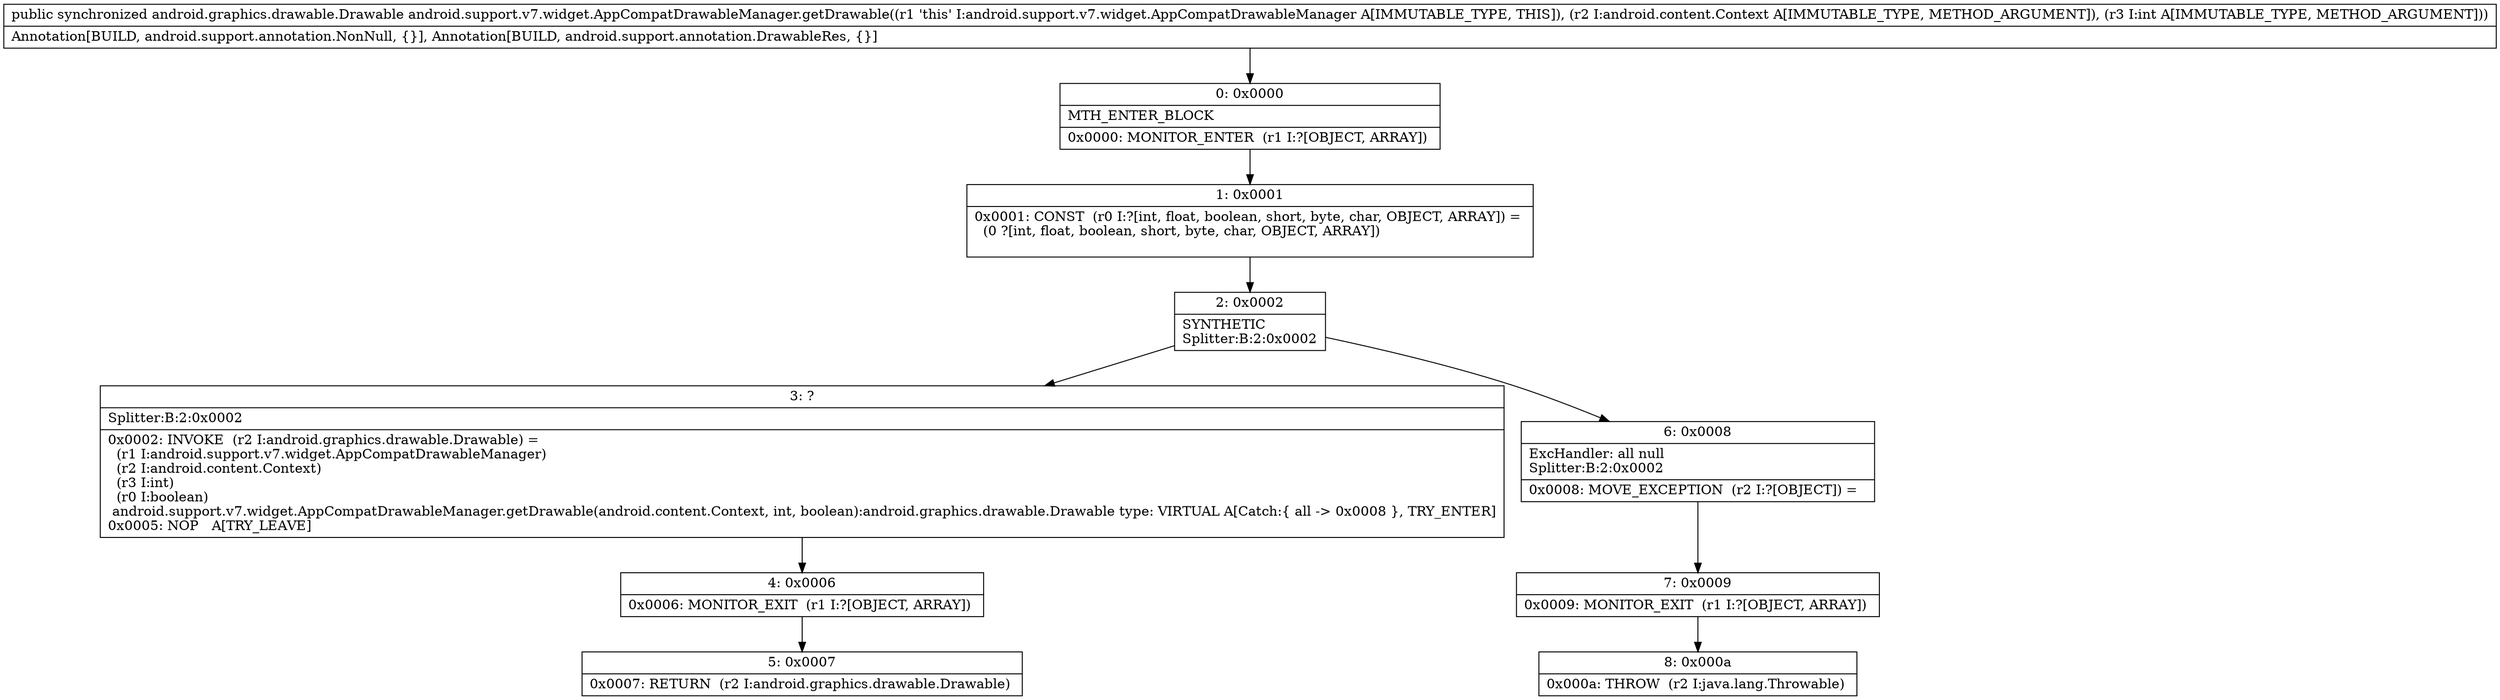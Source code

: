 digraph "CFG forandroid.support.v7.widget.AppCompatDrawableManager.getDrawable(Landroid\/content\/Context;I)Landroid\/graphics\/drawable\/Drawable;" {
Node_0 [shape=record,label="{0\:\ 0x0000|MTH_ENTER_BLOCK\l|0x0000: MONITOR_ENTER  (r1 I:?[OBJECT, ARRAY]) \l}"];
Node_1 [shape=record,label="{1\:\ 0x0001|0x0001: CONST  (r0 I:?[int, float, boolean, short, byte, char, OBJECT, ARRAY]) = \l  (0 ?[int, float, boolean, short, byte, char, OBJECT, ARRAY])\l \l}"];
Node_2 [shape=record,label="{2\:\ 0x0002|SYNTHETIC\lSplitter:B:2:0x0002\l}"];
Node_3 [shape=record,label="{3\:\ ?|Splitter:B:2:0x0002\l|0x0002: INVOKE  (r2 I:android.graphics.drawable.Drawable) = \l  (r1 I:android.support.v7.widget.AppCompatDrawableManager)\l  (r2 I:android.content.Context)\l  (r3 I:int)\l  (r0 I:boolean)\l android.support.v7.widget.AppCompatDrawableManager.getDrawable(android.content.Context, int, boolean):android.graphics.drawable.Drawable type: VIRTUAL A[Catch:\{ all \-\> 0x0008 \}, TRY_ENTER]\l0x0005: NOP   A[TRY_LEAVE]\l}"];
Node_4 [shape=record,label="{4\:\ 0x0006|0x0006: MONITOR_EXIT  (r1 I:?[OBJECT, ARRAY]) \l}"];
Node_5 [shape=record,label="{5\:\ 0x0007|0x0007: RETURN  (r2 I:android.graphics.drawable.Drawable) \l}"];
Node_6 [shape=record,label="{6\:\ 0x0008|ExcHandler: all null\lSplitter:B:2:0x0002\l|0x0008: MOVE_EXCEPTION  (r2 I:?[OBJECT]) =  \l}"];
Node_7 [shape=record,label="{7\:\ 0x0009|0x0009: MONITOR_EXIT  (r1 I:?[OBJECT, ARRAY]) \l}"];
Node_8 [shape=record,label="{8\:\ 0x000a|0x000a: THROW  (r2 I:java.lang.Throwable) \l}"];
MethodNode[shape=record,label="{public synchronized android.graphics.drawable.Drawable android.support.v7.widget.AppCompatDrawableManager.getDrawable((r1 'this' I:android.support.v7.widget.AppCompatDrawableManager A[IMMUTABLE_TYPE, THIS]), (r2 I:android.content.Context A[IMMUTABLE_TYPE, METHOD_ARGUMENT]), (r3 I:int A[IMMUTABLE_TYPE, METHOD_ARGUMENT]))  | Annotation[BUILD, android.support.annotation.NonNull, \{\}], Annotation[BUILD, android.support.annotation.DrawableRes, \{\}]\l}"];
MethodNode -> Node_0;
Node_0 -> Node_1;
Node_1 -> Node_2;
Node_2 -> Node_3;
Node_2 -> Node_6;
Node_3 -> Node_4;
Node_4 -> Node_5;
Node_6 -> Node_7;
Node_7 -> Node_8;
}

